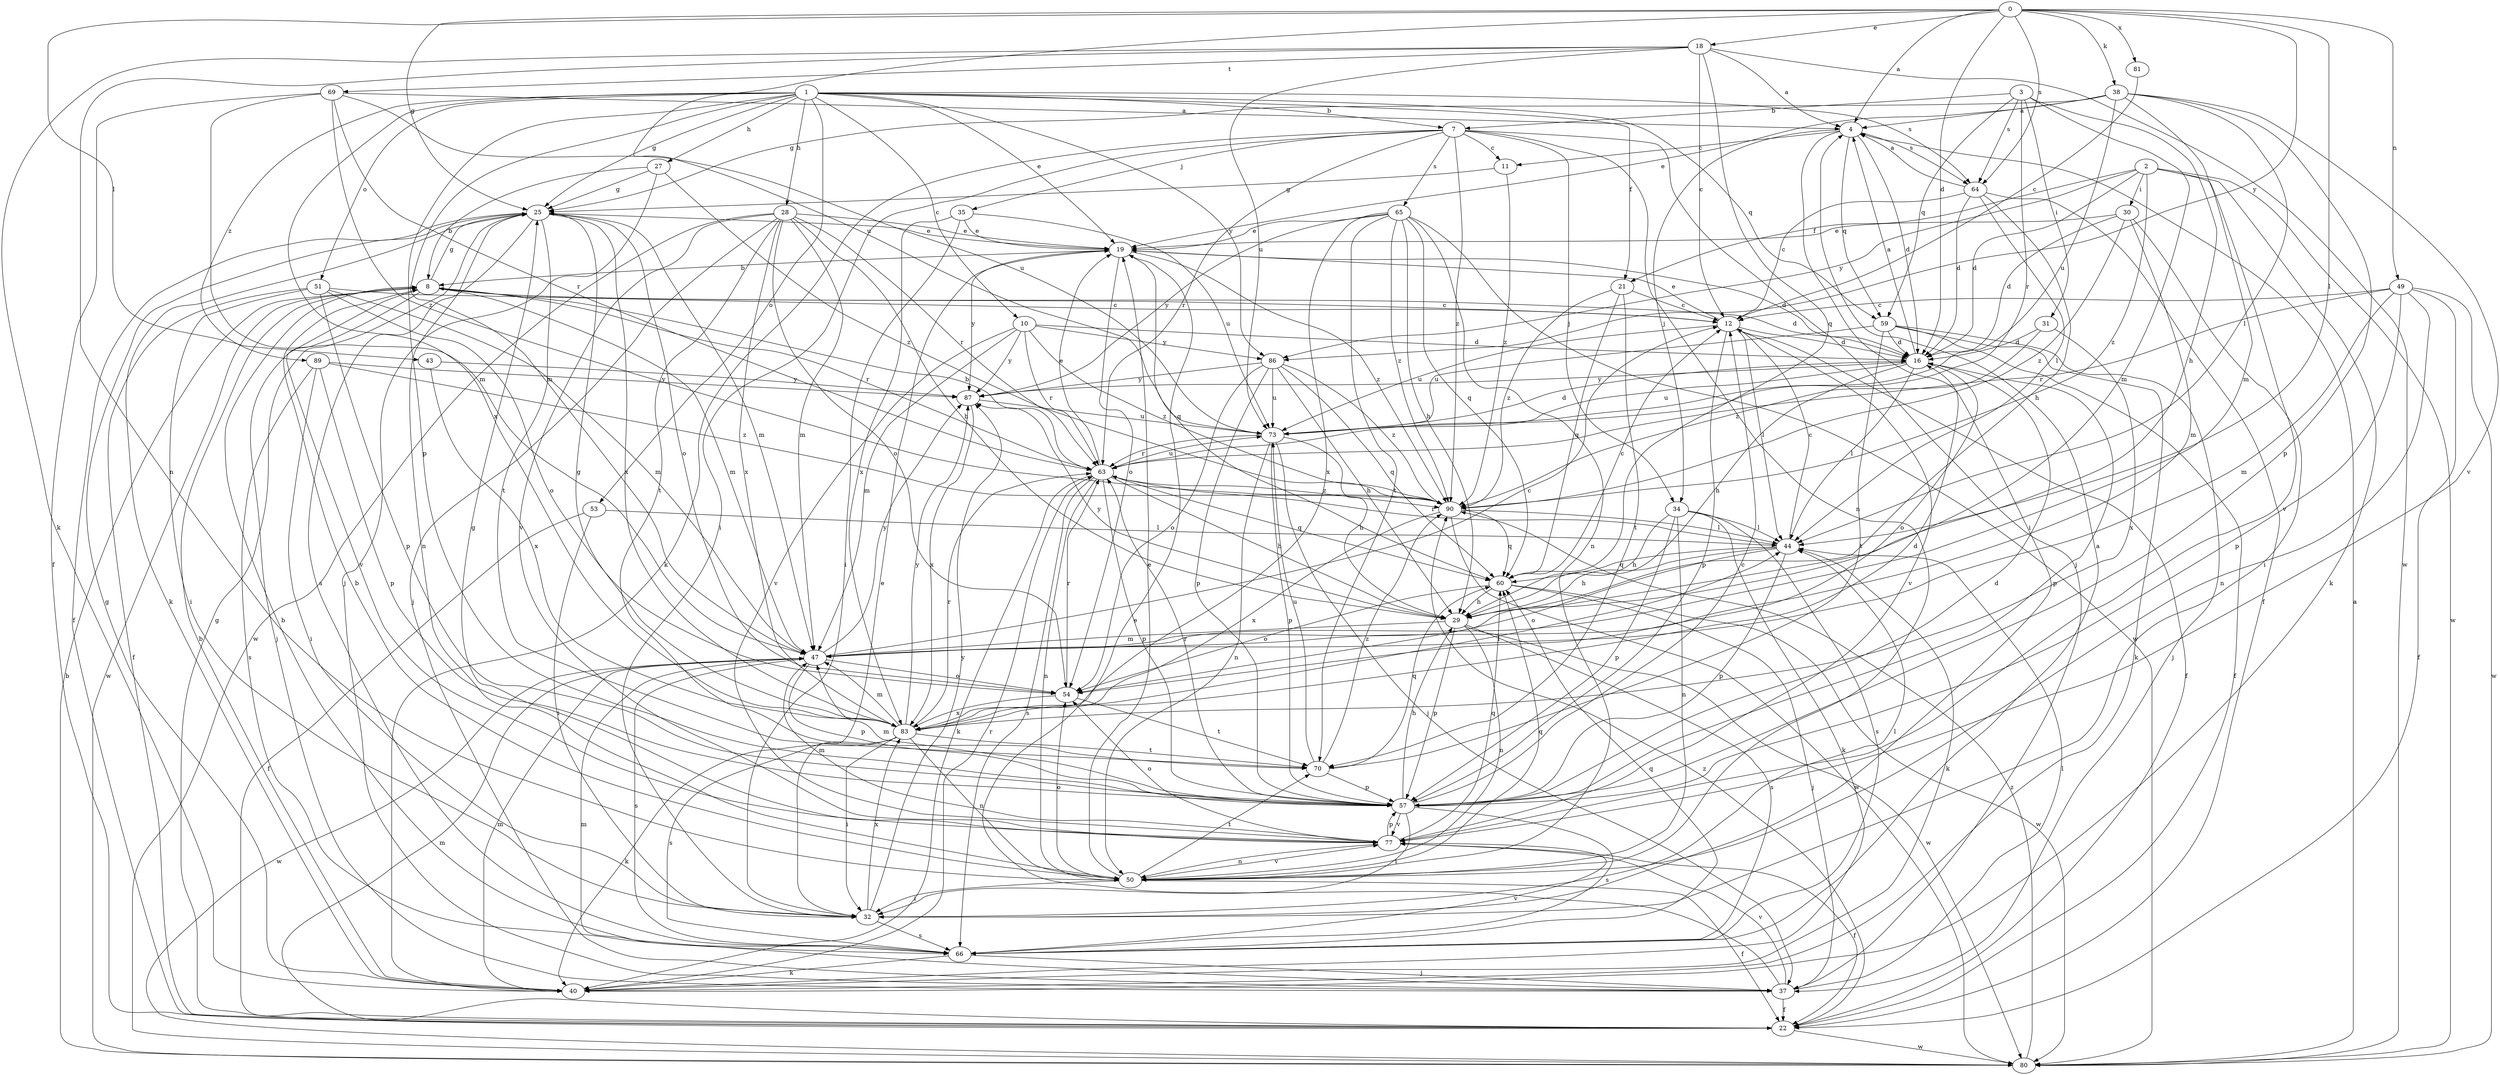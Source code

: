strict digraph  {
0;
1;
2;
3;
4;
7;
8;
10;
11;
12;
16;
18;
19;
21;
22;
25;
27;
28;
29;
30;
31;
32;
34;
35;
37;
38;
40;
43;
44;
47;
49;
50;
51;
53;
54;
57;
59;
60;
63;
64;
65;
66;
69;
70;
73;
77;
80;
81;
83;
86;
87;
89;
90;
0 -> 4  [label=a];
0 -> 16  [label=d];
0 -> 18  [label=e];
0 -> 25  [label=g];
0 -> 38  [label=k];
0 -> 43  [label=l];
0 -> 44  [label=l];
0 -> 49  [label=n];
0 -> 64  [label=s];
0 -> 73  [label=u];
0 -> 81  [label=x];
0 -> 86  [label=y];
1 -> 7  [label=b];
1 -> 10  [label=c];
1 -> 19  [label=e];
1 -> 21  [label=f];
1 -> 25  [label=g];
1 -> 27  [label=h];
1 -> 28  [label=h];
1 -> 47  [label=m];
1 -> 51  [label=o];
1 -> 53  [label=o];
1 -> 57  [label=p];
1 -> 59  [label=q];
1 -> 64  [label=s];
1 -> 83  [label=x];
1 -> 86  [label=y];
1 -> 89  [label=z];
2 -> 16  [label=d];
2 -> 21  [label=f];
2 -> 30  [label=i];
2 -> 40  [label=k];
2 -> 77  [label=v];
2 -> 80  [label=w];
2 -> 86  [label=y];
2 -> 90  [label=z];
3 -> 7  [label=b];
3 -> 29  [label=h];
3 -> 31  [label=i];
3 -> 47  [label=m];
3 -> 59  [label=q];
3 -> 63  [label=r];
3 -> 64  [label=s];
4 -> 11  [label=c];
4 -> 16  [label=d];
4 -> 32  [label=i];
4 -> 34  [label=j];
4 -> 59  [label=q];
4 -> 64  [label=s];
7 -> 11  [label=c];
7 -> 32  [label=i];
7 -> 34  [label=j];
7 -> 35  [label=j];
7 -> 37  [label=j];
7 -> 40  [label=k];
7 -> 50  [label=n];
7 -> 63  [label=r];
7 -> 65  [label=s];
7 -> 90  [label=z];
8 -> 12  [label=c];
8 -> 16  [label=d];
8 -> 25  [label=g];
8 -> 37  [label=j];
8 -> 47  [label=m];
8 -> 63  [label=r];
8 -> 77  [label=v];
8 -> 80  [label=w];
10 -> 16  [label=d];
10 -> 47  [label=m];
10 -> 63  [label=r];
10 -> 77  [label=v];
10 -> 86  [label=y];
10 -> 87  [label=y];
10 -> 90  [label=z];
11 -> 25  [label=g];
11 -> 90  [label=z];
12 -> 16  [label=d];
12 -> 19  [label=e];
12 -> 22  [label=f];
12 -> 44  [label=l];
12 -> 57  [label=p];
12 -> 73  [label=u];
12 -> 77  [label=v];
16 -> 4  [label=a];
16 -> 29  [label=h];
16 -> 44  [label=l];
16 -> 54  [label=o];
16 -> 57  [label=p];
16 -> 73  [label=u];
16 -> 87  [label=y];
18 -> 4  [label=a];
18 -> 12  [label=c];
18 -> 40  [label=k];
18 -> 50  [label=n];
18 -> 60  [label=q];
18 -> 69  [label=t];
18 -> 73  [label=u];
18 -> 80  [label=w];
19 -> 8  [label=b];
19 -> 16  [label=d];
19 -> 54  [label=o];
19 -> 60  [label=q];
19 -> 87  [label=y];
19 -> 90  [label=z];
21 -> 12  [label=c];
21 -> 60  [label=q];
21 -> 70  [label=t];
21 -> 90  [label=z];
22 -> 25  [label=g];
22 -> 47  [label=m];
22 -> 80  [label=w];
22 -> 90  [label=z];
25 -> 19  [label=e];
25 -> 22  [label=f];
25 -> 40  [label=k];
25 -> 47  [label=m];
25 -> 50  [label=n];
25 -> 54  [label=o];
25 -> 66  [label=s];
25 -> 70  [label=t];
25 -> 83  [label=x];
27 -> 8  [label=b];
27 -> 25  [label=g];
27 -> 37  [label=j];
27 -> 90  [label=z];
28 -> 19  [label=e];
28 -> 29  [label=h];
28 -> 37  [label=j];
28 -> 47  [label=m];
28 -> 54  [label=o];
28 -> 63  [label=r];
28 -> 70  [label=t];
28 -> 77  [label=v];
28 -> 80  [label=w];
28 -> 83  [label=x];
29 -> 47  [label=m];
29 -> 50  [label=n];
29 -> 57  [label=p];
29 -> 66  [label=s];
29 -> 80  [label=w];
29 -> 87  [label=y];
30 -> 16  [label=d];
30 -> 19  [label=e];
30 -> 32  [label=i];
30 -> 47  [label=m];
30 -> 90  [label=z];
31 -> 16  [label=d];
31 -> 83  [label=x];
31 -> 90  [label=z];
32 -> 19  [label=e];
32 -> 44  [label=l];
32 -> 66  [label=s];
32 -> 83  [label=x];
32 -> 87  [label=y];
34 -> 29  [label=h];
34 -> 40  [label=k];
34 -> 44  [label=l];
34 -> 50  [label=n];
34 -> 57  [label=p];
34 -> 66  [label=s];
35 -> 19  [label=e];
35 -> 32  [label=i];
35 -> 73  [label=u];
35 -> 83  [label=x];
37 -> 19  [label=e];
37 -> 22  [label=f];
37 -> 44  [label=l];
37 -> 47  [label=m];
37 -> 77  [label=v];
38 -> 4  [label=a];
38 -> 19  [label=e];
38 -> 25  [label=g];
38 -> 44  [label=l];
38 -> 47  [label=m];
38 -> 57  [label=p];
38 -> 73  [label=u];
38 -> 77  [label=v];
40 -> 8  [label=b];
40 -> 25  [label=g];
40 -> 47  [label=m];
40 -> 63  [label=r];
43 -> 83  [label=x];
43 -> 87  [label=y];
44 -> 12  [label=c];
44 -> 29  [label=h];
44 -> 40  [label=k];
44 -> 54  [label=o];
44 -> 57  [label=p];
44 -> 60  [label=q];
44 -> 63  [label=r];
47 -> 12  [label=c];
47 -> 54  [label=o];
47 -> 57  [label=p];
47 -> 66  [label=s];
47 -> 80  [label=w];
47 -> 87  [label=y];
49 -> 12  [label=c];
49 -> 22  [label=f];
49 -> 47  [label=m];
49 -> 50  [label=n];
49 -> 57  [label=p];
49 -> 63  [label=r];
49 -> 80  [label=w];
50 -> 8  [label=b];
50 -> 19  [label=e];
50 -> 22  [label=f];
50 -> 32  [label=i];
50 -> 54  [label=o];
50 -> 60  [label=q];
50 -> 70  [label=t];
50 -> 77  [label=v];
51 -> 12  [label=c];
51 -> 22  [label=f];
51 -> 32  [label=i];
51 -> 47  [label=m];
51 -> 54  [label=o];
51 -> 57  [label=p];
53 -> 22  [label=f];
53 -> 32  [label=i];
53 -> 44  [label=l];
54 -> 63  [label=r];
54 -> 70  [label=t];
54 -> 83  [label=x];
57 -> 12  [label=c];
57 -> 16  [label=d];
57 -> 29  [label=h];
57 -> 32  [label=i];
57 -> 47  [label=m];
57 -> 63  [label=r];
57 -> 66  [label=s];
57 -> 77  [label=v];
59 -> 16  [label=d];
59 -> 22  [label=f];
59 -> 37  [label=j];
59 -> 40  [label=k];
59 -> 70  [label=t];
59 -> 73  [label=u];
60 -> 12  [label=c];
60 -> 29  [label=h];
60 -> 37  [label=j];
60 -> 54  [label=o];
60 -> 80  [label=w];
63 -> 8  [label=b];
63 -> 19  [label=e];
63 -> 29  [label=h];
63 -> 40  [label=k];
63 -> 50  [label=n];
63 -> 57  [label=p];
63 -> 60  [label=q];
63 -> 66  [label=s];
63 -> 73  [label=u];
63 -> 90  [label=z];
64 -> 4  [label=a];
64 -> 12  [label=c];
64 -> 16  [label=d];
64 -> 22  [label=f];
64 -> 29  [label=h];
64 -> 44  [label=l];
65 -> 19  [label=e];
65 -> 29  [label=h];
65 -> 50  [label=n];
65 -> 60  [label=q];
65 -> 70  [label=t];
65 -> 80  [label=w];
65 -> 83  [label=x];
65 -> 87  [label=y];
65 -> 90  [label=z];
66 -> 4  [label=a];
66 -> 8  [label=b];
66 -> 37  [label=j];
66 -> 40  [label=k];
66 -> 60  [label=q];
66 -> 77  [label=v];
69 -> 4  [label=a];
69 -> 22  [label=f];
69 -> 47  [label=m];
69 -> 63  [label=r];
69 -> 73  [label=u];
69 -> 90  [label=z];
70 -> 57  [label=p];
70 -> 60  [label=q];
70 -> 73  [label=u];
70 -> 90  [label=z];
73 -> 16  [label=d];
73 -> 29  [label=h];
73 -> 37  [label=j];
73 -> 50  [label=n];
73 -> 57  [label=p];
73 -> 63  [label=r];
77 -> 22  [label=f];
77 -> 25  [label=g];
77 -> 47  [label=m];
77 -> 50  [label=n];
77 -> 54  [label=o];
77 -> 57  [label=p];
77 -> 60  [label=q];
80 -> 4  [label=a];
80 -> 8  [label=b];
80 -> 90  [label=z];
81 -> 12  [label=c];
83 -> 16  [label=d];
83 -> 25  [label=g];
83 -> 32  [label=i];
83 -> 40  [label=k];
83 -> 44  [label=l];
83 -> 47  [label=m];
83 -> 50  [label=n];
83 -> 63  [label=r];
83 -> 66  [label=s];
83 -> 70  [label=t];
83 -> 87  [label=y];
86 -> 29  [label=h];
86 -> 54  [label=o];
86 -> 57  [label=p];
86 -> 60  [label=q];
86 -> 73  [label=u];
86 -> 87  [label=y];
86 -> 90  [label=z];
87 -> 73  [label=u];
87 -> 83  [label=x];
89 -> 32  [label=i];
89 -> 57  [label=p];
89 -> 66  [label=s];
89 -> 87  [label=y];
89 -> 90  [label=z];
90 -> 44  [label=l];
90 -> 60  [label=q];
90 -> 80  [label=w];
90 -> 83  [label=x];
}
